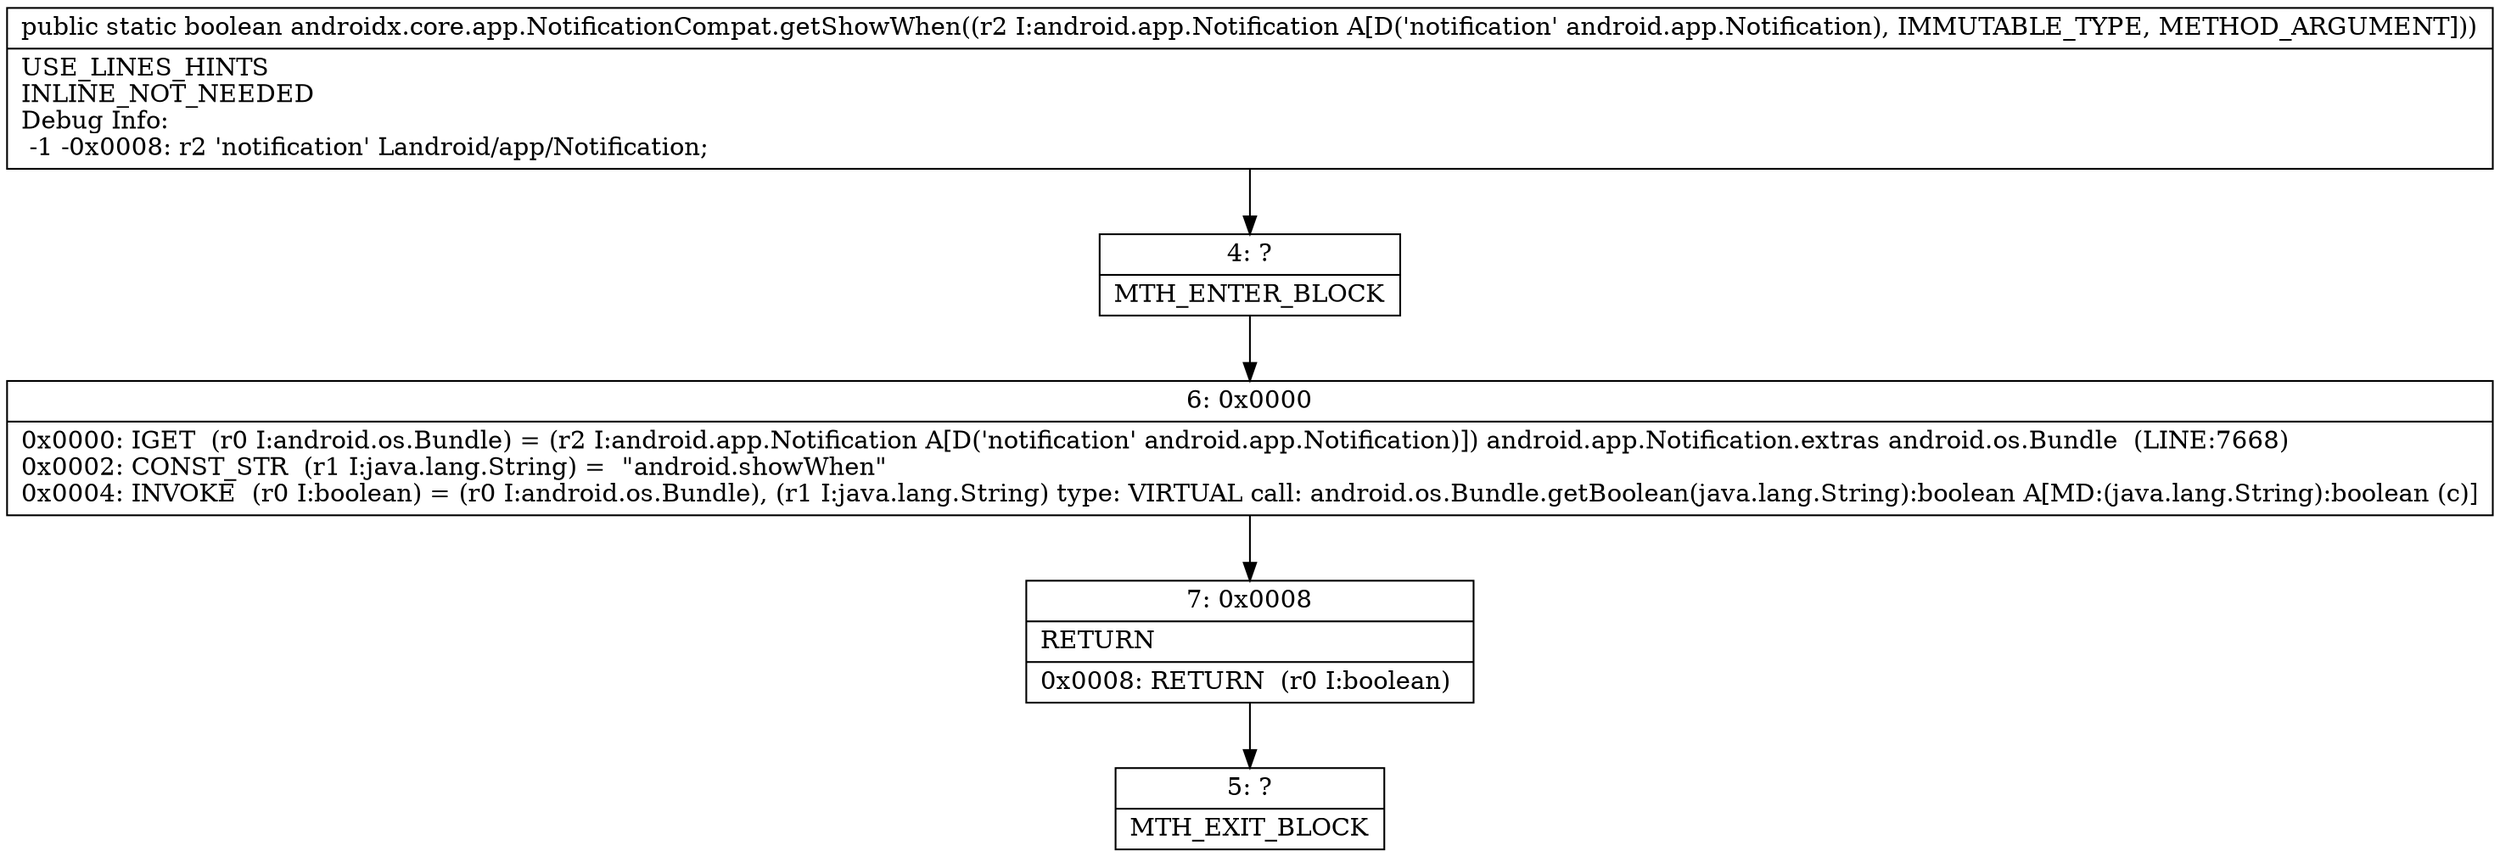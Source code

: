 digraph "CFG forandroidx.core.app.NotificationCompat.getShowWhen(Landroid\/app\/Notification;)Z" {
Node_4 [shape=record,label="{4\:\ ?|MTH_ENTER_BLOCK\l}"];
Node_6 [shape=record,label="{6\:\ 0x0000|0x0000: IGET  (r0 I:android.os.Bundle) = (r2 I:android.app.Notification A[D('notification' android.app.Notification)]) android.app.Notification.extras android.os.Bundle  (LINE:7668)\l0x0002: CONST_STR  (r1 I:java.lang.String) =  \"android.showWhen\" \l0x0004: INVOKE  (r0 I:boolean) = (r0 I:android.os.Bundle), (r1 I:java.lang.String) type: VIRTUAL call: android.os.Bundle.getBoolean(java.lang.String):boolean A[MD:(java.lang.String):boolean (c)]\l}"];
Node_7 [shape=record,label="{7\:\ 0x0008|RETURN\l|0x0008: RETURN  (r0 I:boolean) \l}"];
Node_5 [shape=record,label="{5\:\ ?|MTH_EXIT_BLOCK\l}"];
MethodNode[shape=record,label="{public static boolean androidx.core.app.NotificationCompat.getShowWhen((r2 I:android.app.Notification A[D('notification' android.app.Notification), IMMUTABLE_TYPE, METHOD_ARGUMENT]))  | USE_LINES_HINTS\lINLINE_NOT_NEEDED\lDebug Info:\l  \-1 \-0x0008: r2 'notification' Landroid\/app\/Notification;\l}"];
MethodNode -> Node_4;Node_4 -> Node_6;
Node_6 -> Node_7;
Node_7 -> Node_5;
}

